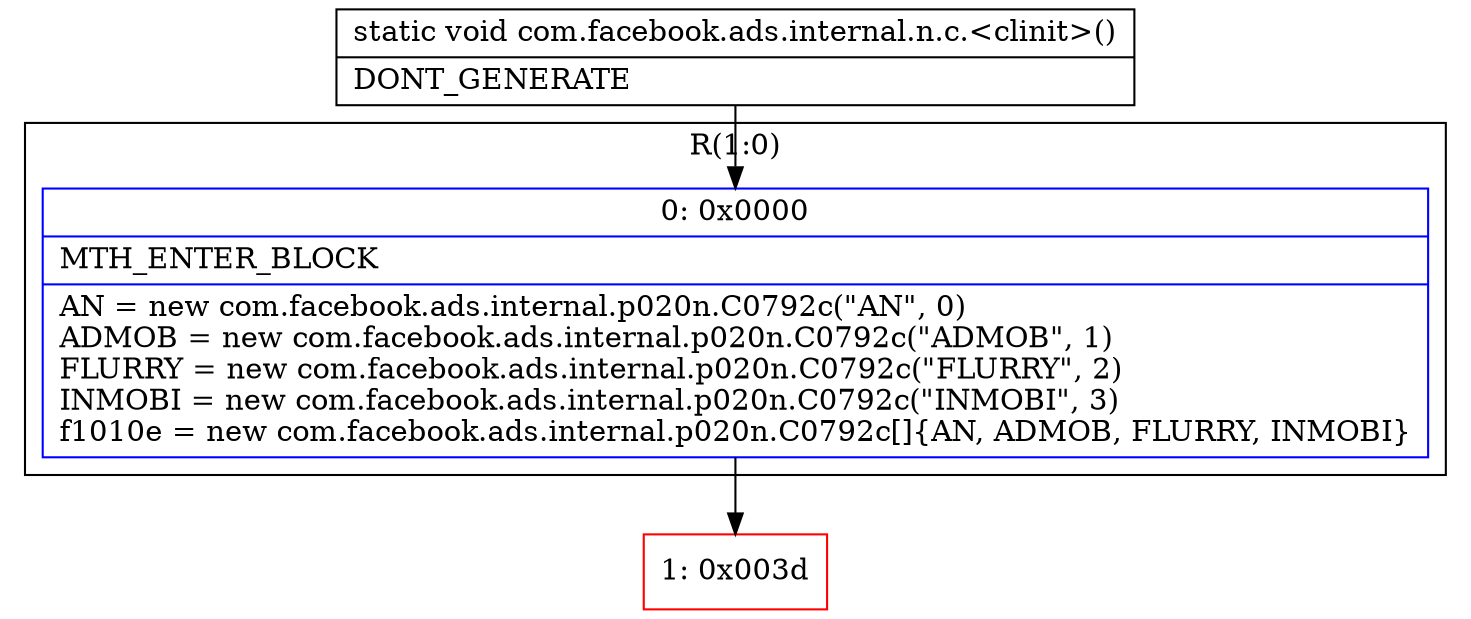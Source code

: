 digraph "CFG forcom.facebook.ads.internal.n.c.\<clinit\>()V" {
subgraph cluster_Region_1339389419 {
label = "R(1:0)";
node [shape=record,color=blue];
Node_0 [shape=record,label="{0\:\ 0x0000|MTH_ENTER_BLOCK\l|AN = new com.facebook.ads.internal.p020n.C0792c(\"AN\", 0)\lADMOB = new com.facebook.ads.internal.p020n.C0792c(\"ADMOB\", 1)\lFLURRY = new com.facebook.ads.internal.p020n.C0792c(\"FLURRY\", 2)\lINMOBI = new com.facebook.ads.internal.p020n.C0792c(\"INMOBI\", 3)\lf1010e = new com.facebook.ads.internal.p020n.C0792c[]\{AN, ADMOB, FLURRY, INMOBI\}\l}"];
}
Node_1 [shape=record,color=red,label="{1\:\ 0x003d}"];
MethodNode[shape=record,label="{static void com.facebook.ads.internal.n.c.\<clinit\>()  | DONT_GENERATE\l}"];
MethodNode -> Node_0;
Node_0 -> Node_1;
}


